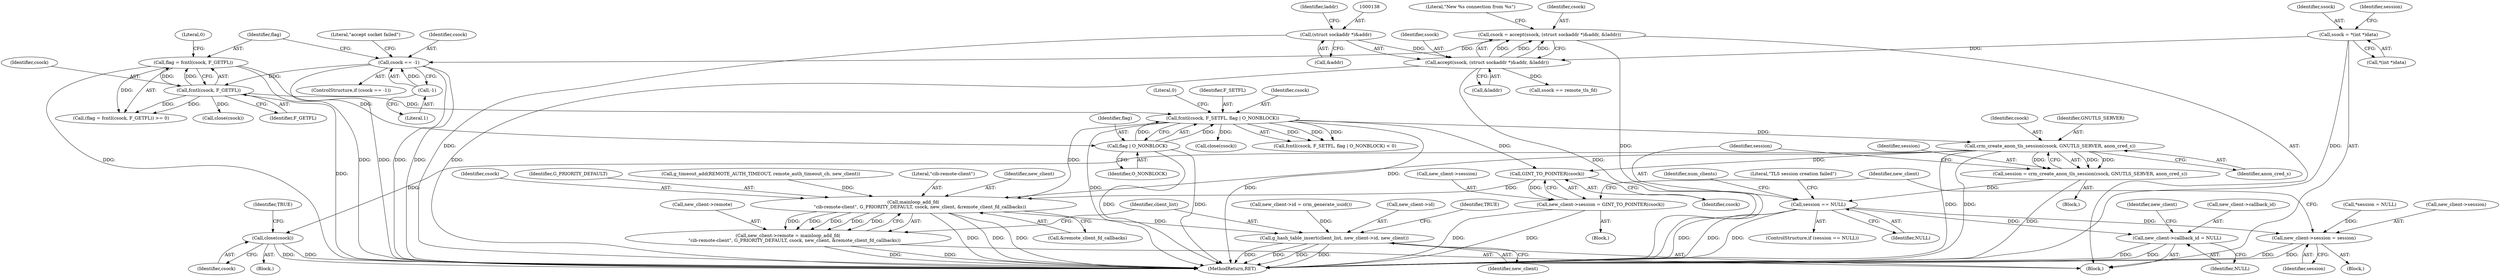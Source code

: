 digraph "0_pacemaker_564f7cc2a51dcd2f28ab12a13394f31be5aa3c93_2@API" {
"1000205" [label="(Call,crm_create_anon_tls_session(csock, GNUTLS_SERVER, anon_cred_s))"];
"1000176" [label="(Call,fcntl(csock, F_SETFL, flag | O_NONBLOCK))"];
"1000169" [label="(Call,fcntl(csock, F_GETFL))"];
"1000156" [label="(Call,csock == -1)"];
"1000133" [label="(Call,csock = accept(ssock, (struct sockaddr *)&addr, &laddr))"];
"1000135" [label="(Call,accept(ssock, (struct sockaddr *)&addr, &laddr))"];
"1000113" [label="(Call,ssock = *(int *)data)"];
"1000137" [label="(Call,(struct sockaddr *)&addr)"];
"1000158" [label="(Call,-1)"];
"1000179" [label="(Call,flag | O_NONBLOCK)"];
"1000167" [label="(Call,flag = fcntl(csock, F_GETFL))"];
"1000203" [label="(Call,session = crm_create_anon_tls_session(csock, GNUTLS_SERVER, anon_cred_s))"];
"1000210" [label="(Call,session == NULL)"];
"1000233" [label="(Call,new_client->callback_id = NULL)"];
"1000256" [label="(Call,new_client->session = session)"];
"1000216" [label="(Call,close(csock))"];
"1000267" [label="(Call,GINT_TO_POINTER(csock))"];
"1000263" [label="(Call,new_client->session = GINT_TO_POINTER(csock))"];
"1000273" [label="(Call,mainloop_add_fd(\n         \"cib-remote-client\", G_PRIORITY_DEFAULT, csock, new_client, &remote_client_fd_callbacks))"];
"1000269" [label="(Call,new_client->remote = mainloop_add_fd(\n         \"cib-remote-client\", G_PRIORITY_DEFAULT, csock, new_client, &remote_client_fd_callbacks))"];
"1000280" [label="(Call,g_hash_table_insert(client_list, new_client->id, new_client))"];
"1000177" [label="(Identifier,csock)"];
"1000215" [label="(Literal,\"TLS session creation failed\")"];
"1000114" [label="(Identifier,ssock)"];
"1000216" [label="(Call,close(csock))"];
"1000171" [label="(Identifier,F_GETFL)"];
"1000288" [label="(MethodReturn,RET)"];
"1000234" [label="(Call,new_client->callback_id)"];
"1000217" [label="(Identifier,csock)"];
"1000240" [label="(Identifier,new_client)"];
"1000172" [label="(Literal,0)"];
"1000203" [label="(Call,session = crm_create_anon_tls_session(csock, GNUTLS_SERVER, anon_cred_s))"];
"1000250" [label="(Block,)"];
"1000268" [label="(Identifier,csock)"];
"1000285" [label="(Identifier,new_client)"];
"1000281" [label="(Identifier,client_list)"];
"1000277" [label="(Identifier,new_client)"];
"1000219" [label="(Identifier,TRUE)"];
"1000180" [label="(Identifier,flag)"];
"1000269" [label="(Call,new_client->remote = mainloop_add_fd(\n         \"cib-remote-client\", G_PRIORITY_DEFAULT, csock, new_client, &remote_client_fd_callbacks))"];
"1000228" [label="(Call,new_client->id = crm_generate_uuid())"];
"1000142" [label="(Identifier,laddr)"];
"1000113" [label="(Call,ssock = *(int *)data)"];
"1000135" [label="(Call,accept(ssock, (struct sockaddr *)&addr, &laddr))"];
"1000233" [label="(Call,new_client->callback_id = NULL)"];
"1000208" [label="(Identifier,anon_cred_s)"];
"1000156" [label="(Call,csock == -1)"];
"1000278" [label="(Call,&remote_client_fd_callbacks)"];
"1000262" [label="(Block,)"];
"1000271" [label="(Identifier,new_client)"];
"1000166" [label="(Call,(flag = fcntl(csock, F_GETFL)) >= 0)"];
"1000139" [label="(Call,&addr)"];
"1000115" [label="(Call,*(int *)data)"];
"1000280" [label="(Call,g_hash_table_insert(client_list, new_client->id, new_client))"];
"1000270" [label="(Call,new_client->remote)"];
"1000158" [label="(Call,-1)"];
"1000264" [label="(Call,new_client->session)"];
"1000273" [label="(Call,mainloop_add_fd(\n         \"cib-remote-client\", G_PRIORITY_DEFAULT, csock, new_client, &remote_client_fd_callbacks))"];
"1000182" [label="(Literal,0)"];
"1000194" [label="(Call,close(csock))"];
"1000205" [label="(Call,crm_create_anon_tls_session(csock, GNUTLS_SERVER, anon_cred_s))"];
"1000206" [label="(Identifier,csock)"];
"1000211" [label="(Identifier,session)"];
"1000175" [label="(Call,fcntl(csock, F_SETFL, flag | O_NONBLOCK) < 0)"];
"1000202" [label="(Block,)"];
"1000221" [label="(Identifier,num_clients)"];
"1000168" [label="(Identifier,flag)"];
"1000159" [label="(Literal,1)"];
"1000162" [label="(Literal,\"accept socket failed\")"];
"1000267" [label="(Call,GINT_TO_POINTER(csock))"];
"1000276" [label="(Identifier,csock)"];
"1000237" [label="(Identifier,NULL)"];
"1000146" [label="(Call,ssock == remote_tls_fd)"];
"1000141" [label="(Call,&laddr)"];
"1000169" [label="(Call,fcntl(csock, F_GETFL))"];
"1000121" [label="(Call,*session = NULL)"];
"1000207" [label="(Identifier,GNUTLS_SERVER)"];
"1000210" [label="(Call,session == NULL)"];
"1000256" [label="(Call,new_client->session = session)"];
"1000157" [label="(Identifier,csock)"];
"1000275" [label="(Identifier,G_PRIORITY_DEFAULT)"];
"1000282" [label="(Call,new_client->id)"];
"1000181" [label="(Identifier,O_NONBLOCK)"];
"1000167" [label="(Call,flag = fcntl(csock, F_GETFL))"];
"1000178" [label="(Identifier,F_SETFL)"];
"1000155" [label="(ControlStructure,if (csock == -1))"];
"1000209" [label="(ControlStructure,if (session == NULL))"];
"1000133" [label="(Call,csock = accept(ssock, (struct sockaddr *)&addr, &laddr))"];
"1000204" [label="(Identifier,session)"];
"1000186" [label="(Call,close(csock))"];
"1000176" [label="(Call,fcntl(csock, F_SETFL, flag | O_NONBLOCK))"];
"1000263" [label="(Call,new_client->session = GINT_TO_POINTER(csock))"];
"1000257" [label="(Call,new_client->session)"];
"1000213" [label="(Block,)"];
"1000137" [label="(Call,(struct sockaddr *)&addr)"];
"1000212" [label="(Identifier,NULL)"];
"1000144" [label="(Literal,\"New %s connection from %s\")"];
"1000179" [label="(Call,flag | O_NONBLOCK)"];
"1000260" [label="(Identifier,session)"];
"1000242" [label="(Call,g_timeout_add(REMOTE_AUTH_TIMEOUT, remote_auth_timeout_cb, new_client))"];
"1000170" [label="(Identifier,csock)"];
"1000274" [label="(Literal,\"cib-remote-client\")"];
"1000136" [label="(Identifier,ssock)"];
"1000287" [label="(Identifier,TRUE)"];
"1000105" [label="(Block,)"];
"1000122" [label="(Identifier,session)"];
"1000134" [label="(Identifier,csock)"];
"1000205" -> "1000203"  [label="AST: "];
"1000205" -> "1000208"  [label="CFG: "];
"1000206" -> "1000205"  [label="AST: "];
"1000207" -> "1000205"  [label="AST: "];
"1000208" -> "1000205"  [label="AST: "];
"1000203" -> "1000205"  [label="CFG: "];
"1000205" -> "1000288"  [label="DDG: "];
"1000205" -> "1000288"  [label="DDG: "];
"1000205" -> "1000203"  [label="DDG: "];
"1000205" -> "1000203"  [label="DDG: "];
"1000205" -> "1000203"  [label="DDG: "];
"1000176" -> "1000205"  [label="DDG: "];
"1000205" -> "1000216"  [label="DDG: "];
"1000205" -> "1000267"  [label="DDG: "];
"1000205" -> "1000273"  [label="DDG: "];
"1000176" -> "1000175"  [label="AST: "];
"1000176" -> "1000179"  [label="CFG: "];
"1000177" -> "1000176"  [label="AST: "];
"1000178" -> "1000176"  [label="AST: "];
"1000179" -> "1000176"  [label="AST: "];
"1000182" -> "1000176"  [label="CFG: "];
"1000176" -> "1000288"  [label="DDG: "];
"1000176" -> "1000288"  [label="DDG: "];
"1000176" -> "1000175"  [label="DDG: "];
"1000176" -> "1000175"  [label="DDG: "];
"1000176" -> "1000175"  [label="DDG: "];
"1000169" -> "1000176"  [label="DDG: "];
"1000179" -> "1000176"  [label="DDG: "];
"1000179" -> "1000176"  [label="DDG: "];
"1000176" -> "1000186"  [label="DDG: "];
"1000176" -> "1000267"  [label="DDG: "];
"1000176" -> "1000273"  [label="DDG: "];
"1000169" -> "1000167"  [label="AST: "];
"1000169" -> "1000171"  [label="CFG: "];
"1000170" -> "1000169"  [label="AST: "];
"1000171" -> "1000169"  [label="AST: "];
"1000167" -> "1000169"  [label="CFG: "];
"1000169" -> "1000288"  [label="DDG: "];
"1000169" -> "1000166"  [label="DDG: "];
"1000169" -> "1000166"  [label="DDG: "];
"1000169" -> "1000167"  [label="DDG: "];
"1000169" -> "1000167"  [label="DDG: "];
"1000156" -> "1000169"  [label="DDG: "];
"1000169" -> "1000194"  [label="DDG: "];
"1000156" -> "1000155"  [label="AST: "];
"1000156" -> "1000158"  [label="CFG: "];
"1000157" -> "1000156"  [label="AST: "];
"1000158" -> "1000156"  [label="AST: "];
"1000162" -> "1000156"  [label="CFG: "];
"1000168" -> "1000156"  [label="CFG: "];
"1000156" -> "1000288"  [label="DDG: "];
"1000156" -> "1000288"  [label="DDG: "];
"1000156" -> "1000288"  [label="DDG: "];
"1000133" -> "1000156"  [label="DDG: "];
"1000158" -> "1000156"  [label="DDG: "];
"1000133" -> "1000105"  [label="AST: "];
"1000133" -> "1000135"  [label="CFG: "];
"1000134" -> "1000133"  [label="AST: "];
"1000135" -> "1000133"  [label="AST: "];
"1000144" -> "1000133"  [label="CFG: "];
"1000133" -> "1000288"  [label="DDG: "];
"1000135" -> "1000133"  [label="DDG: "];
"1000135" -> "1000133"  [label="DDG: "];
"1000135" -> "1000133"  [label="DDG: "];
"1000135" -> "1000141"  [label="CFG: "];
"1000136" -> "1000135"  [label="AST: "];
"1000137" -> "1000135"  [label="AST: "];
"1000141" -> "1000135"  [label="AST: "];
"1000135" -> "1000288"  [label="DDG: "];
"1000135" -> "1000288"  [label="DDG: "];
"1000113" -> "1000135"  [label="DDG: "];
"1000137" -> "1000135"  [label="DDG: "];
"1000135" -> "1000146"  [label="DDG: "];
"1000113" -> "1000105"  [label="AST: "];
"1000113" -> "1000115"  [label="CFG: "];
"1000114" -> "1000113"  [label="AST: "];
"1000115" -> "1000113"  [label="AST: "];
"1000122" -> "1000113"  [label="CFG: "];
"1000113" -> "1000288"  [label="DDG: "];
"1000137" -> "1000139"  [label="CFG: "];
"1000138" -> "1000137"  [label="AST: "];
"1000139" -> "1000137"  [label="AST: "];
"1000142" -> "1000137"  [label="CFG: "];
"1000137" -> "1000288"  [label="DDG: "];
"1000158" -> "1000159"  [label="CFG: "];
"1000159" -> "1000158"  [label="AST: "];
"1000179" -> "1000181"  [label="CFG: "];
"1000180" -> "1000179"  [label="AST: "];
"1000181" -> "1000179"  [label="AST: "];
"1000179" -> "1000288"  [label="DDG: "];
"1000179" -> "1000288"  [label="DDG: "];
"1000167" -> "1000179"  [label="DDG: "];
"1000167" -> "1000166"  [label="AST: "];
"1000168" -> "1000167"  [label="AST: "];
"1000172" -> "1000167"  [label="CFG: "];
"1000167" -> "1000288"  [label="DDG: "];
"1000167" -> "1000288"  [label="DDG: "];
"1000167" -> "1000166"  [label="DDG: "];
"1000203" -> "1000202"  [label="AST: "];
"1000204" -> "1000203"  [label="AST: "];
"1000211" -> "1000203"  [label="CFG: "];
"1000203" -> "1000288"  [label="DDG: "];
"1000203" -> "1000210"  [label="DDG: "];
"1000210" -> "1000209"  [label="AST: "];
"1000210" -> "1000212"  [label="CFG: "];
"1000211" -> "1000210"  [label="AST: "];
"1000212" -> "1000210"  [label="AST: "];
"1000215" -> "1000210"  [label="CFG: "];
"1000221" -> "1000210"  [label="CFG: "];
"1000210" -> "1000288"  [label="DDG: "];
"1000210" -> "1000288"  [label="DDG: "];
"1000210" -> "1000288"  [label="DDG: "];
"1000210" -> "1000233"  [label="DDG: "];
"1000210" -> "1000256"  [label="DDG: "];
"1000233" -> "1000105"  [label="AST: "];
"1000233" -> "1000237"  [label="CFG: "];
"1000234" -> "1000233"  [label="AST: "];
"1000237" -> "1000233"  [label="AST: "];
"1000240" -> "1000233"  [label="CFG: "];
"1000233" -> "1000288"  [label="DDG: "];
"1000233" -> "1000288"  [label="DDG: "];
"1000256" -> "1000250"  [label="AST: "];
"1000256" -> "1000260"  [label="CFG: "];
"1000257" -> "1000256"  [label="AST: "];
"1000260" -> "1000256"  [label="AST: "];
"1000271" -> "1000256"  [label="CFG: "];
"1000256" -> "1000288"  [label="DDG: "];
"1000256" -> "1000288"  [label="DDG: "];
"1000121" -> "1000256"  [label="DDG: "];
"1000216" -> "1000213"  [label="AST: "];
"1000216" -> "1000217"  [label="CFG: "];
"1000217" -> "1000216"  [label="AST: "];
"1000219" -> "1000216"  [label="CFG: "];
"1000216" -> "1000288"  [label="DDG: "];
"1000216" -> "1000288"  [label="DDG: "];
"1000267" -> "1000263"  [label="AST: "];
"1000267" -> "1000268"  [label="CFG: "];
"1000268" -> "1000267"  [label="AST: "];
"1000263" -> "1000267"  [label="CFG: "];
"1000267" -> "1000263"  [label="DDG: "];
"1000267" -> "1000273"  [label="DDG: "];
"1000263" -> "1000262"  [label="AST: "];
"1000264" -> "1000263"  [label="AST: "];
"1000271" -> "1000263"  [label="CFG: "];
"1000263" -> "1000288"  [label="DDG: "];
"1000263" -> "1000288"  [label="DDG: "];
"1000273" -> "1000269"  [label="AST: "];
"1000273" -> "1000278"  [label="CFG: "];
"1000274" -> "1000273"  [label="AST: "];
"1000275" -> "1000273"  [label="AST: "];
"1000276" -> "1000273"  [label="AST: "];
"1000277" -> "1000273"  [label="AST: "];
"1000278" -> "1000273"  [label="AST: "];
"1000269" -> "1000273"  [label="CFG: "];
"1000273" -> "1000288"  [label="DDG: "];
"1000273" -> "1000288"  [label="DDG: "];
"1000273" -> "1000288"  [label="DDG: "];
"1000273" -> "1000269"  [label="DDG: "];
"1000273" -> "1000269"  [label="DDG: "];
"1000273" -> "1000269"  [label="DDG: "];
"1000273" -> "1000269"  [label="DDG: "];
"1000273" -> "1000269"  [label="DDG: "];
"1000242" -> "1000273"  [label="DDG: "];
"1000273" -> "1000280"  [label="DDG: "];
"1000269" -> "1000105"  [label="AST: "];
"1000270" -> "1000269"  [label="AST: "];
"1000281" -> "1000269"  [label="CFG: "];
"1000269" -> "1000288"  [label="DDG: "];
"1000269" -> "1000288"  [label="DDG: "];
"1000280" -> "1000105"  [label="AST: "];
"1000280" -> "1000285"  [label="CFG: "];
"1000281" -> "1000280"  [label="AST: "];
"1000282" -> "1000280"  [label="AST: "];
"1000285" -> "1000280"  [label="AST: "];
"1000287" -> "1000280"  [label="CFG: "];
"1000280" -> "1000288"  [label="DDG: "];
"1000280" -> "1000288"  [label="DDG: "];
"1000280" -> "1000288"  [label="DDG: "];
"1000280" -> "1000288"  [label="DDG: "];
"1000228" -> "1000280"  [label="DDG: "];
}
